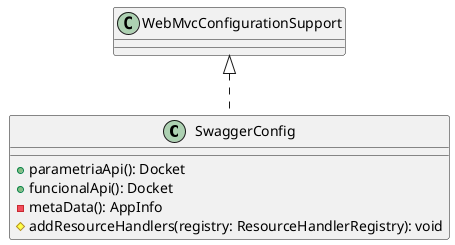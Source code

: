 @startuml SwaggerConfig
class SwaggerConfig {
 + parametriaApi(): Docket
 + funcionalApi(): Docket
 - metaData(): AppInfo
 # addResourceHandlers(registry: ResourceHandlerRegistry): void
}

WebMvcConfigurationSupport <|.. SwaggerConfig
@enduml